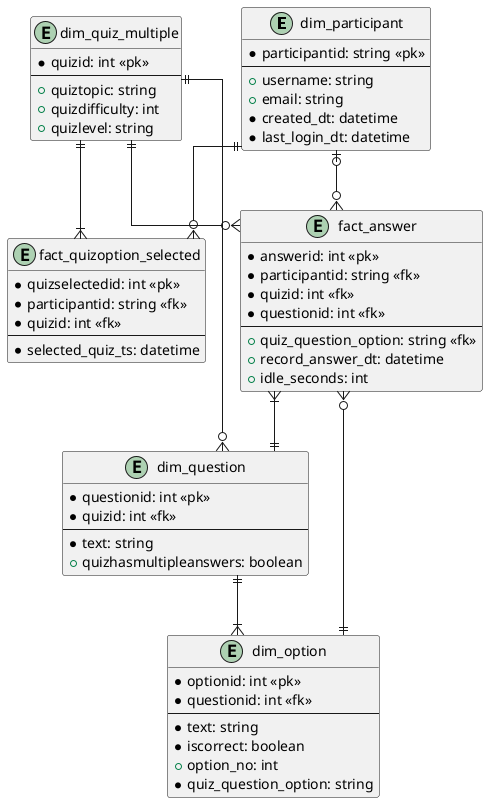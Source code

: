 @startuml
'reference https://plantuml.com/ie-diagram
' avoid problems with angled crows feet
skinparam linetype ortho

entity dim_participant {
  *participantid: string <<pk>>
  --
  +username: string
  +email: string
  *created_dt: datetime
  *last_login_dt: datetime
}

entity dim_quiz_multiple {
  *quizid: int <<pk>>
  --
  +quiztopic: string
  +quizdifficulty: int
  +quizlevel: string
}

entity dim_question {
  *questionid: int <<pk>>
  *quizid: int <<fk>>
  --
  *text: string
  +quizhasmultipleanswers: boolean
}

entity dim_option {
  *optionid: int <<pk>>
  *questionid: int <<fk>>
  --
  *text: string
  *iscorrect: boolean
  +option_no: int
  *quiz_question_option: string
}

entity fact_answer {
  *answerid: int <<pk>>
  *participantid: string <<fk>>
  *quizid: int <<fk>>
  *questionid: int <<fk>>
  --
  +quiz_question_option: string <<fk>>
  +record_answer_dt: datetime
  +idle_seconds: int
}

entity fact_quizoption_selected {
  *quizselectedid: int <<pk>>
  *participantid: string <<fk>>
  *quizid: int <<fk>>
  --
  *selected_quiz_ts: datetime
}


dim_quiz_multiple ||--o{ dim_question
dim_quiz_multiple ||--o{ fact_answer
dim_quiz_multiple ||--|{ fact_quizoption_selected
dim_question ||--|{ dim_option
dim_participant |o--o{ fact_answer
dim_participant ||--o{ fact_quizoption_selected
fact_answer }|--|| dim_question
fact_answer }o--|| dim_option

@enduml
